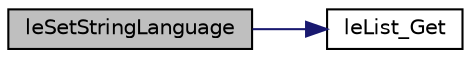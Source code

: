 digraph "leSetStringLanguage"
{
 // INTERACTIVE_SVG=YES
  edge [fontname="Helvetica",fontsize="10",labelfontname="Helvetica",labelfontsize="10"];
  node [fontname="Helvetica",fontsize="10",shape=record];
  rankdir="LR";
  Node69 [label="leSetStringLanguage",height=0.2,width=0.4,color="black", fillcolor="grey75", style="filled", fontcolor="black"];
  Node69 -> Node70 [color="midnightblue",fontsize="10",style="solid",fontname="Helvetica"];
  Node70 [label="leList_Get",height=0.2,width=0.4,color="black", fillcolor="white", style="filled",URL="$legato__list_8h.html#a5d767ed097ab9362748a9e4015d75277",tooltip="Get a value from the list. "];
}

